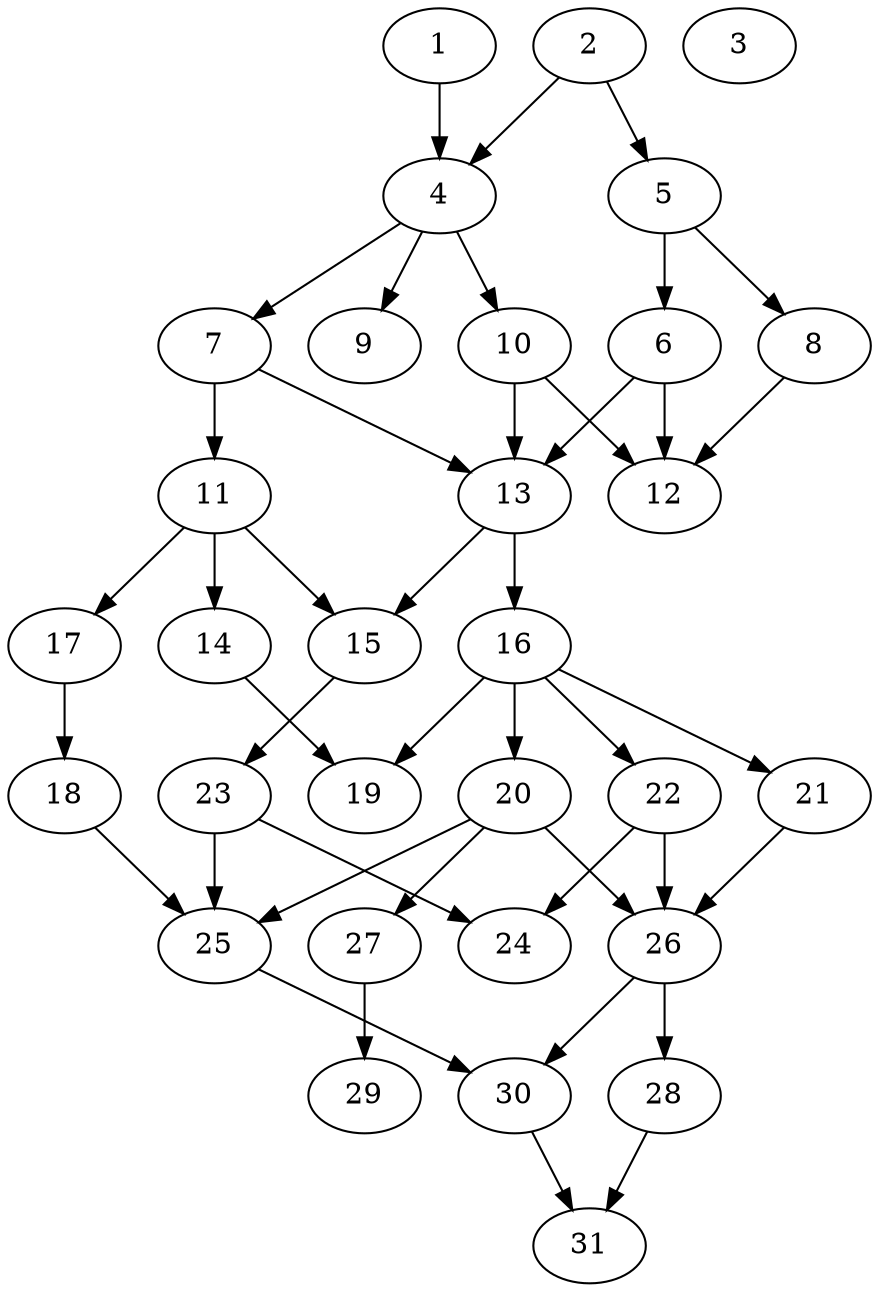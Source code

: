 // DAG (tier=2-normal, mode=compute, n=31, ccr=0.396, fat=0.505, density=0.454, regular=0.423, jump=0.182, mindata=524288, maxdata=8388608)
// DAG automatically generated by daggen at Sun Aug 24 16:33:33 2025
// /home/ermia/Project/Environments/daggen/bin/daggen --dot --ccr 0.396 --fat 0.505 --regular 0.423 --density 0.454 --jump 0.182 --mindata 524288 --maxdata 8388608 -n 31 
digraph G {
  1 [size="750977444000805376", alpha="0.13", expect_size="375488722000402688"]
  1 -> 4 [size ="460353922138112"]
  2 [size="102012003291368521728", alpha="0.07", expect_size="51006001645684260864"]
  2 -> 4 [size ="174658947121152"]
  2 -> 5 [size ="174658947121152"]
  3 [size="2543257407862079488", alpha="0.13", expect_size="1271628703931039744"]
  4 [size="13066872836134890", alpha="0.08", expect_size="6533436418067445"]
  4 -> 7 [size ="229716065779712"]
  4 -> 9 [size ="229716065779712"]
  4 -> 10 [size ="229716065779712"]
  5 [size="2865030522965327872", alpha="0.01", expect_size="1432515261482663936"]
  5 -> 6 [size ="16137744023552"]
  5 -> 8 [size ="16137744023552"]
  6 [size="3732754428064862", alpha="0.01", expect_size="1866377214032431"]
  6 -> 12 [size ="2519132536832"]
  6 -> 13 [size ="2519132536832"]
  7 [size="2914892164104192000", alpha="0.18", expect_size="1457446082052096000"]
  7 -> 11 [size ="16324440883200"]
  7 -> 13 [size ="16324440883200"]
  8 [size="21800752497508436", alpha="0.16", expect_size="10900376248754218"]
  8 -> 12 [size ="464963973939200"]
  9 [size="1326887800339226", alpha="0.14", expect_size="663443900169613"]
  10 [size="65523353149895606272", alpha="0.11", expect_size="32761676574947803136"]
  10 -> 12 [size ="130023163953152"]
  10 -> 13 [size ="130023163953152"]
  11 [size="11174055105669340", alpha="0.14", expect_size="5587027552834670"]
  11 -> 14 [size ="13615348318208"]
  11 -> 15 [size ="13615348318208"]
  11 -> 17 [size ="13615348318208"]
  12 [size="19309670161381832", alpha="0.04", expect_size="9654835080690916"]
  13 [size="6875995458011922432", alpha="0.04", expect_size="3437997729005961216"]
  13 -> 15 [size ="28927686868992"]
  13 -> 16 [size ="28927686868992"]
  14 [size="3629360173592679", alpha="0.10", expect_size="1814680086796339"]
  14 -> 19 [size ="98979073228800"]
  15 [size="14341672303534554", alpha="0.19", expect_size="7170836151767277"]
  15 -> 23 [size ="7038511874048"]
  16 [size="8662313210149181", alpha="0.13", expect_size="4331156605074590"]
  16 -> 19 [size ="141701205196800"]
  16 -> 20 [size ="141701205196800"]
  16 -> 21 [size ="141701205196800"]
  16 -> 22 [size ="141701205196800"]
  17 [size="149870172795912288", alpha="0.20", expect_size="74935086397956144"]
  17 -> 18 [size ="181851062796288"]
  18 [size="1069685244707079", alpha="0.06", expect_size="534842622353539"]
  18 -> 25 [size ="33621574418432"]
  19 [size="552990119738865792", alpha="0.15", expect_size="276495059869432896"]
  20 [size="43202262614257096", alpha="0.09", expect_size="21601131307128548"]
  20 -> 25 [size ="64364950323200"]
  20 -> 26 [size ="64364950323200"]
  20 -> 27 [size ="64364950323200"]
  21 [size="10036994548802744", alpha="0.07", expect_size="5018497274401372"]
  21 -> 26 [size ="528981266792448"]
  22 [size="771427237912067072", alpha="0.15", expect_size="385713618956033536"]
  22 -> 24 [size ="296778079404032"]
  22 -> 26 [size ="296778079404032"]
  23 [size="5347867551582215", alpha="0.03", expect_size="2673933775791107"]
  23 -> 24 [size ="261940525924352"]
  23 -> 25 [size ="261940525924352"]
  24 [size="39929146579083656", alpha="0.14", expect_size="19964573289541828"]
  25 [size="4458281687569856", alpha="0.17", expect_size="2229140843784928"]
  25 -> 30 [size ="262128061644800"]
  26 [size="4453815248337166", alpha="0.05", expect_size="2226907624168583"]
  26 -> 28 [size ="210807136714752"]
  26 -> 30 [size ="210807136714752"]
  27 [size="412967632277252928", alpha="0.05", expect_size="206483816138626464"]
  27 -> 29 [size ="537273640681472"]
  28 [size="160087224468101856", alpha="0.05", expect_size="80043612234050928"]
  28 -> 31 [size ="63854763573248"]
  29 [size="16090186728176020", alpha="0.16", expect_size="8045093364088010"]
  30 [size="19310954646863872000", alpha="0.19", expect_size="9655477323431936000"]
  30 -> 31 [size ="57582760755200"]
  31 [size="6450660543229234", alpha="0.17", expect_size="3225330271614617"]
}